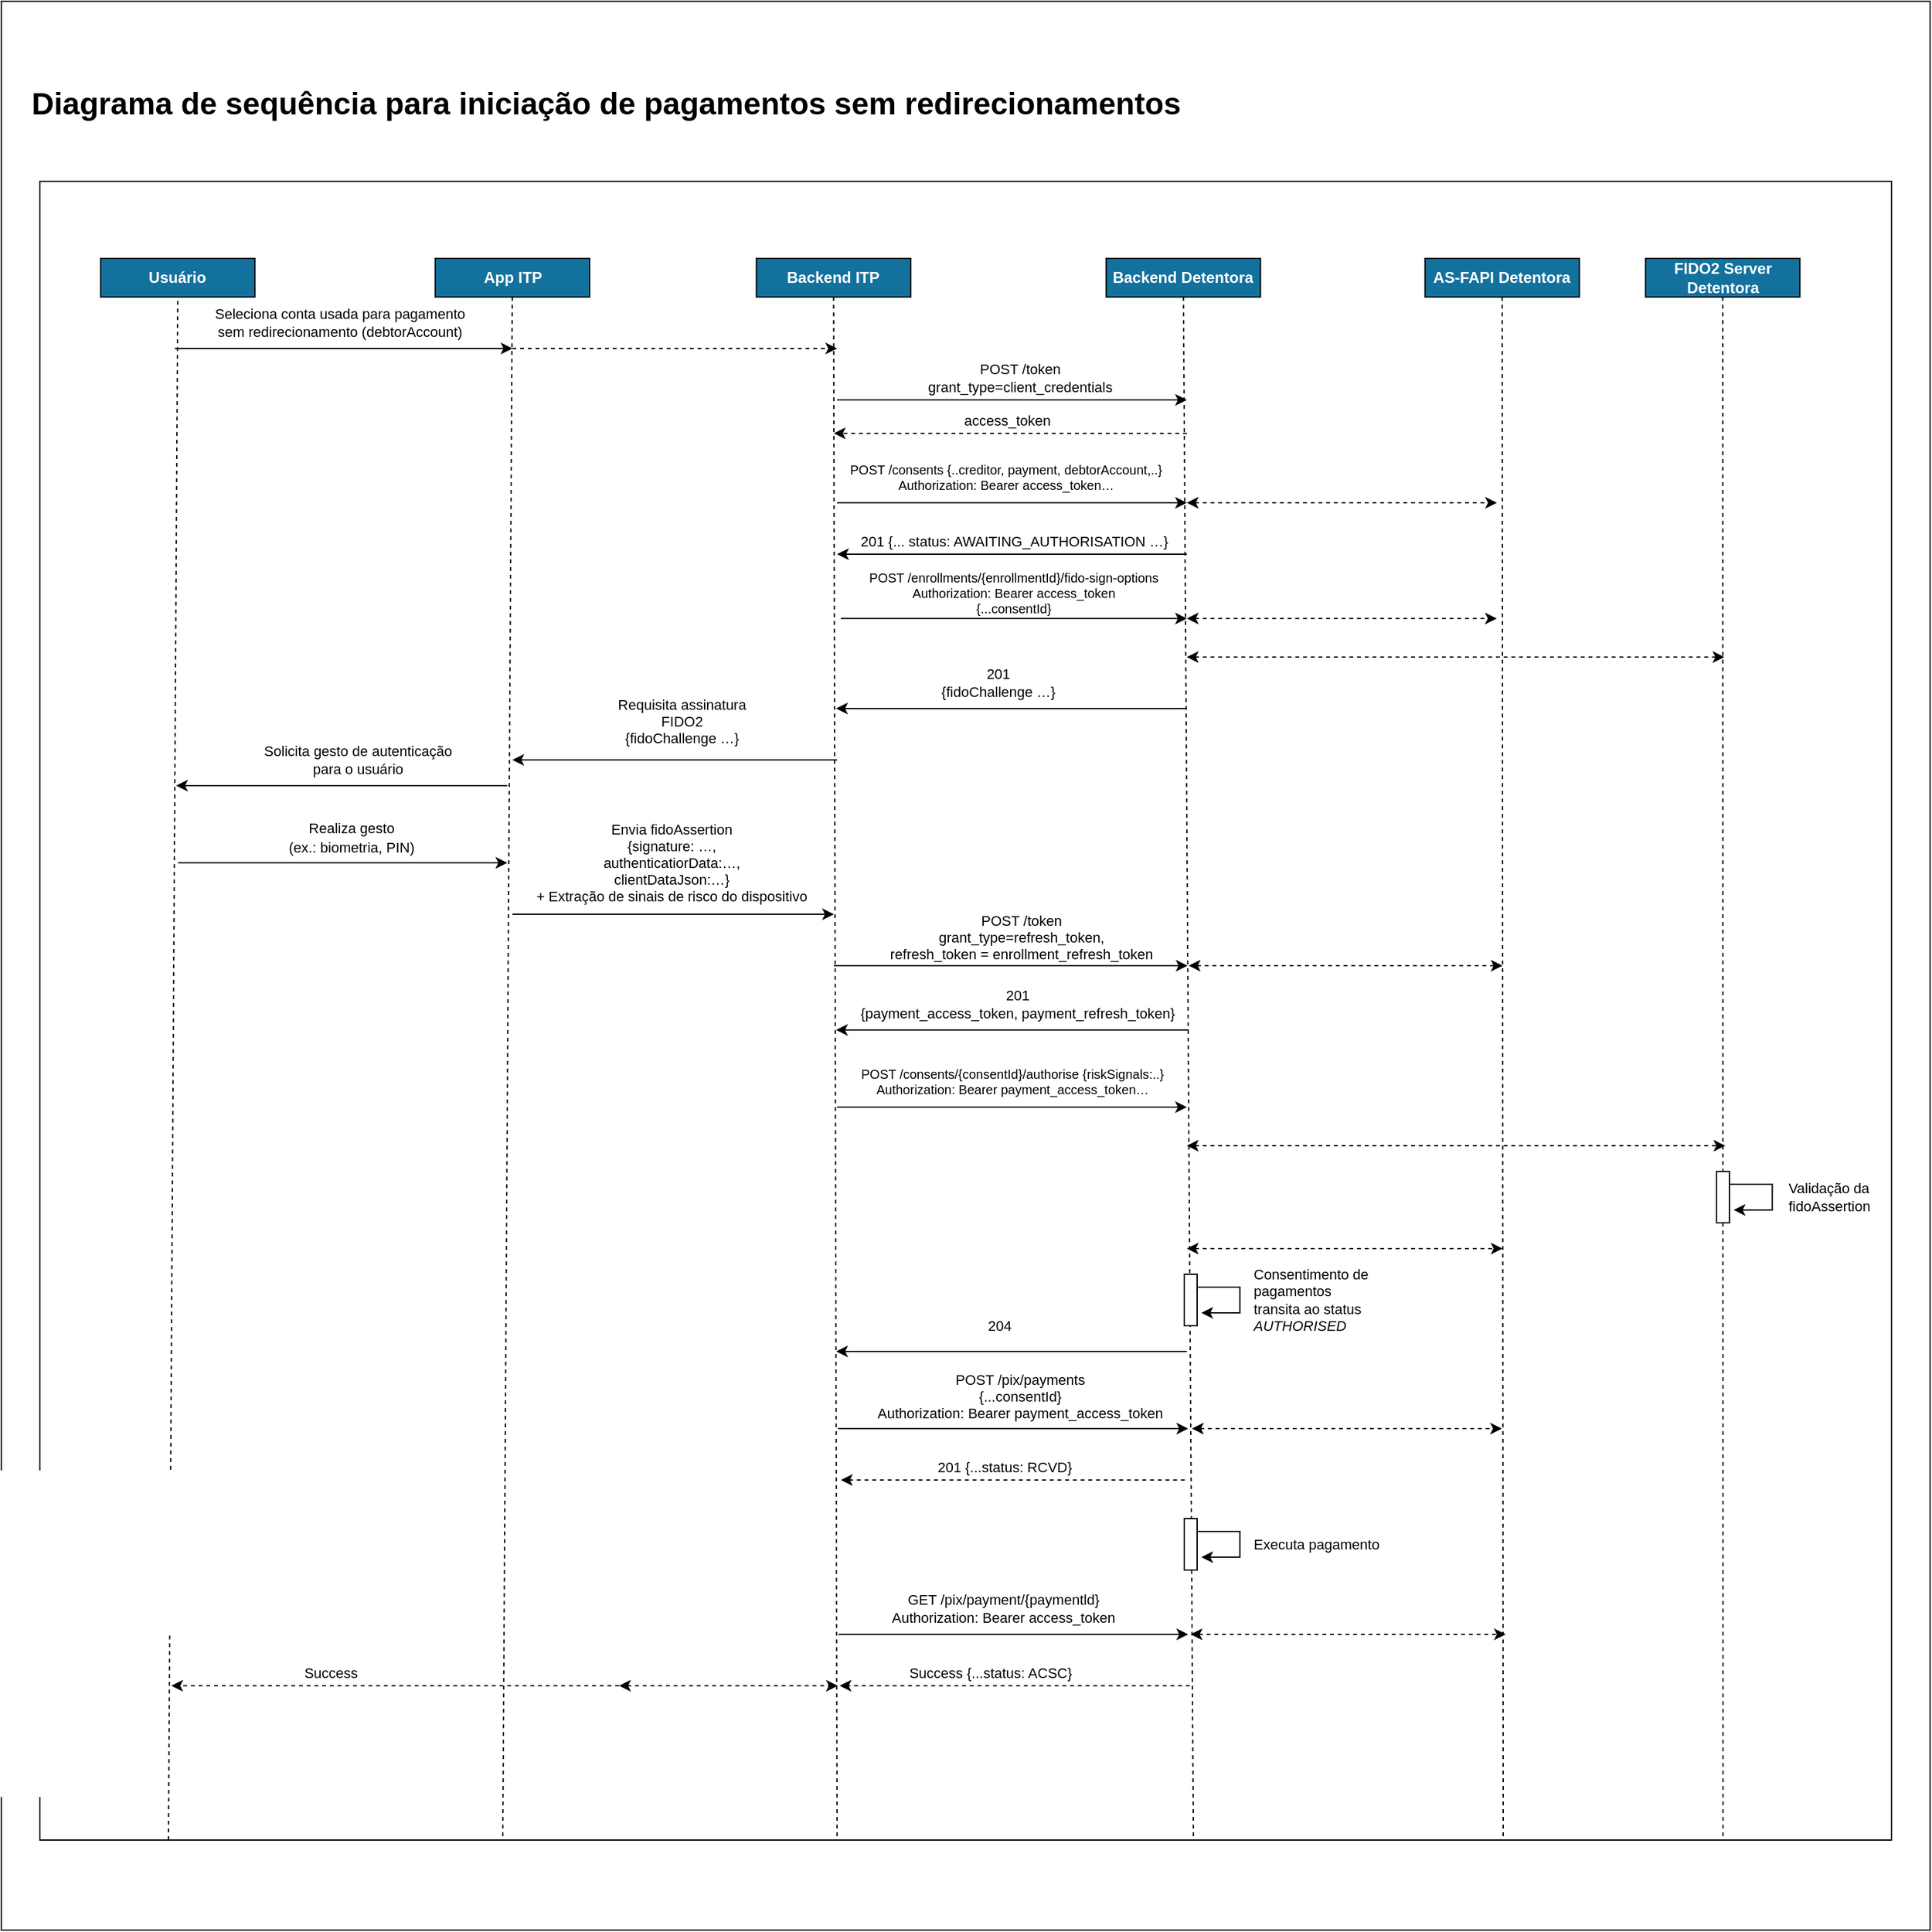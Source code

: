 <mxfile version="21.7.4" type="github">
  <diagram name="Página-1" id="FDwNUt35A7R-VHc0g5fp">
    <mxGraphModel dx="2744" dy="-4063" grid="1" gridSize="10" guides="1" tooltips="1" connect="1" arrows="1" fold="1" page="1" pageScale="1" pageWidth="827" pageHeight="1169" math="0" shadow="0">
      <root>
        <mxCell id="0" />
        <mxCell id="1" parent="0" />
        <mxCell id="oEO9bqCEPP3DXg2Fe81l-178" value="" style="whiteSpace=wrap;html=1;aspect=fixed;" vertex="1" parent="1">
          <mxGeometry x="-792" y="5360" width="1500" height="1500" as="geometry" />
        </mxCell>
        <mxCell id="oEO9bqCEPP3DXg2Fe81l-1" value="" style="group" connectable="0" vertex="1" parent="1">
          <mxGeometry x="-762" y="5420" width="1440" height="1370" as="geometry" />
        </mxCell>
        <mxCell id="oEO9bqCEPP3DXg2Fe81l-2" value="Diagrama de sequência para iniciação de pagamentos sem redirecionamentos" style="text;strokeColor=none;fillColor=none;html=1;fontSize=24;fontStyle=1;verticalAlign=middle;align=center;rounded=0;" vertex="1" parent="oEO9bqCEPP3DXg2Fe81l-1">
          <mxGeometry width="880" height="40" as="geometry" />
        </mxCell>
        <mxCell id="oEO9bqCEPP3DXg2Fe81l-3" value="" style="rounded=0;whiteSpace=wrap;html=1;fillColor=#FFFFFF;movable=1;resizable=1;rotatable=1;deletable=1;editable=1;locked=0;connectable=1;" vertex="1" parent="oEO9bqCEPP3DXg2Fe81l-1">
          <mxGeometry y="80" width="1440" height="1290" as="geometry" />
        </mxCell>
        <mxCell id="oEO9bqCEPP3DXg2Fe81l-4" value="&lt;font color=&quot;#ffffff&quot;&gt;Usuário&lt;/font&gt;" style="rounded=0;whiteSpace=wrap;html=1;fillColor=#13719e;fontStyle=1" vertex="1" parent="oEO9bqCEPP3DXg2Fe81l-1">
          <mxGeometry x="47.25" y="140" width="120" height="30" as="geometry" />
        </mxCell>
        <mxCell id="oEO9bqCEPP3DXg2Fe81l-5" style="orthogonalLoop=1;jettySize=auto;html=1;endArrow=none;endFill=0;dashed=1;entryX=0.25;entryY=1;entryDx=0;entryDy=0;" edge="1" parent="oEO9bqCEPP3DXg2Fe81l-1" source="oEO9bqCEPP3DXg2Fe81l-6" target="oEO9bqCEPP3DXg2Fe81l-3">
          <mxGeometry relative="1" as="geometry">
            <mxPoint x="448" y="1370" as="targetPoint" />
          </mxGeometry>
        </mxCell>
        <mxCell id="oEO9bqCEPP3DXg2Fe81l-6" value="&lt;font color=&quot;#ffffff&quot;&gt;App ITP&lt;/font&gt;" style="rounded=0;whiteSpace=wrap;html=1;fillColor=#13719e;fontStyle=1" vertex="1" parent="oEO9bqCEPP3DXg2Fe81l-1">
          <mxGeometry x="307.5" y="140" width="120" height="30" as="geometry" />
        </mxCell>
        <mxCell id="oEO9bqCEPP3DXg2Fe81l-7" style="orthogonalLoop=1;jettySize=auto;html=1;dashed=1;endArrow=none;endFill=0;movable=1;resizable=1;rotatable=1;deletable=1;editable=1;locked=0;connectable=1;" edge="1" parent="oEO9bqCEPP3DXg2Fe81l-1" source="oEO9bqCEPP3DXg2Fe81l-8">
          <mxGeometry relative="1" as="geometry">
            <mxPoint x="620" y="1370" as="targetPoint" />
          </mxGeometry>
        </mxCell>
        <mxCell id="oEO9bqCEPP3DXg2Fe81l-8" value="&lt;div&gt;&lt;font color=&quot;#ffffff&quot;&gt;Backend ITP&lt;/font&gt;&lt;/div&gt;" style="rounded=0;whiteSpace=wrap;html=1;fillColor=#13719e;fontStyle=1" vertex="1" parent="oEO9bqCEPP3DXg2Fe81l-1">
          <mxGeometry x="557.25" y="140" width="120" height="30" as="geometry" />
        </mxCell>
        <mxCell id="oEO9bqCEPP3DXg2Fe81l-9" style="orthogonalLoop=1;jettySize=auto;html=1;rounded=0;dashed=1;endArrow=none;endFill=0;entryX=0.623;entryY=1;entryDx=0;entryDy=0;entryPerimeter=0;movable=1;resizable=1;rotatable=1;deletable=1;editable=1;locked=0;connectable=1;" edge="1" parent="oEO9bqCEPP3DXg2Fe81l-1" source="oEO9bqCEPP3DXg2Fe81l-10" target="oEO9bqCEPP3DXg2Fe81l-3">
          <mxGeometry relative="1" as="geometry">
            <mxPoint x="962" y="380" as="targetPoint" />
          </mxGeometry>
        </mxCell>
        <mxCell id="oEO9bqCEPP3DXg2Fe81l-10" value="&lt;font color=&quot;#ffffff&quot;&gt;Backend Detentora&lt;/font&gt;" style="rounded=0;whiteSpace=wrap;html=1;fillColor=#13719e;fontStyle=1" vertex="1" parent="oEO9bqCEPP3DXg2Fe81l-1">
          <mxGeometry x="829.25" y="140" width="120" height="30" as="geometry" />
        </mxCell>
        <mxCell id="oEO9bqCEPP3DXg2Fe81l-11" style="orthogonalLoop=1;jettySize=auto;html=1;rounded=0;dashed=1;endArrow=none;endFill=0;movable=1;resizable=1;rotatable=1;deletable=1;editable=1;locked=0;connectable=1;" edge="1" parent="oEO9bqCEPP3DXg2Fe81l-1" source="oEO9bqCEPP3DXg2Fe81l-12">
          <mxGeometry relative="1" as="geometry">
            <mxPoint x="1138" y="1370" as="targetPoint" />
          </mxGeometry>
        </mxCell>
        <mxCell id="oEO9bqCEPP3DXg2Fe81l-12" value="&lt;font color=&quot;#ffffff&quot;&gt;AS-FAPI Detentora&lt;/font&gt;" style="rounded=0;whiteSpace=wrap;html=1;fillColor=#13719e;fontStyle=1" vertex="1" parent="oEO9bqCEPP3DXg2Fe81l-1">
          <mxGeometry x="1077.25" y="140" width="120" height="30" as="geometry" />
        </mxCell>
        <mxCell id="oEO9bqCEPP3DXg2Fe81l-13" style="orthogonalLoop=1;jettySize=auto;html=1;rounded=0;dashed=1;endArrow=none;endFill=0;movable=1;resizable=1;rotatable=1;deletable=1;editable=1;locked=0;connectable=1;" edge="1" parent="oEO9bqCEPP3DXg2Fe81l-1" source="oEO9bqCEPP3DXg2Fe81l-14">
          <mxGeometry relative="1" as="geometry">
            <mxPoint x="1309" y="1370" as="targetPoint" />
          </mxGeometry>
        </mxCell>
        <mxCell id="oEO9bqCEPP3DXg2Fe81l-14" value="&lt;div&gt;&lt;font color=&quot;#ffffff&quot;&gt;FIDO2 Server&lt;/font&gt;&lt;/div&gt;&lt;div&gt;&lt;font color=&quot;#ffffff&quot;&gt;Detentora&lt;/font&gt;&lt;/div&gt;" style="rounded=0;whiteSpace=wrap;html=1;fillColor=#13719e;fontStyle=1" vertex="1" parent="oEO9bqCEPP3DXg2Fe81l-1">
          <mxGeometry x="1248.75" y="140" width="120" height="30" as="geometry" />
        </mxCell>
        <mxCell id="oEO9bqCEPP3DXg2Fe81l-15" style="rounded=0;orthogonalLoop=1;jettySize=auto;html=1;dashed=1;startArrow=none;startFill=0;endArrow=none;endFill=0;entryX=0.5;entryY=1;entryDx=0;entryDy=0;" edge="1" parent="oEO9bqCEPP3DXg2Fe81l-1" target="oEO9bqCEPP3DXg2Fe81l-4">
          <mxGeometry relative="1" as="geometry">
            <mxPoint x="100" y="1370" as="sourcePoint" />
            <mxPoint x="129.33" y="1820" as="targetPoint" />
          </mxGeometry>
        </mxCell>
        <mxCell id="oEO9bqCEPP3DXg2Fe81l-16" value="" style="endArrow=classic;html=1;" edge="1" parent="oEO9bqCEPP3DXg2Fe81l-1">
          <mxGeometry width="50" height="50" relative="1" as="geometry">
            <mxPoint x="105" y="210" as="sourcePoint" />
            <mxPoint x="367.5" y="210" as="targetPoint" />
          </mxGeometry>
        </mxCell>
        <mxCell id="oEO9bqCEPP3DXg2Fe81l-17" value="&lt;font style=&quot;font-size: 11px;&quot;&gt;Seleciona conta usada para pagamento &lt;br&gt;sem redirecionamento (debtorAccount)&lt;/font&gt;" style="edgeLabel;html=1;align=center;verticalAlign=middle;resizable=0;points=[];fontSize=9;" vertex="1" connectable="0" parent="oEO9bqCEPP3DXg2Fe81l-16">
          <mxGeometry x="-0.554" y="1" relative="1" as="geometry">
            <mxPoint x="69" y="-19" as="offset" />
          </mxGeometry>
        </mxCell>
        <mxCell id="oEO9bqCEPP3DXg2Fe81l-18" value="" style="endArrow=classic;html=1;dashed=1;" edge="1" parent="oEO9bqCEPP3DXg2Fe81l-1">
          <mxGeometry width="50" height="50" relative="1" as="geometry">
            <mxPoint x="367.5" y="210" as="sourcePoint" />
            <mxPoint x="620" y="210" as="targetPoint" />
          </mxGeometry>
        </mxCell>
        <mxCell id="oEO9bqCEPP3DXg2Fe81l-19" value="" style="endArrow=classic;html=1;" edge="1" parent="oEO9bqCEPP3DXg2Fe81l-1">
          <mxGeometry width="50" height="50" relative="1" as="geometry">
            <mxPoint x="620" y="250" as="sourcePoint" />
            <mxPoint x="892" y="250" as="targetPoint" />
          </mxGeometry>
        </mxCell>
        <mxCell id="oEO9bqCEPP3DXg2Fe81l-20" value="&lt;font style=&quot;font-size: 11px;&quot;&gt;POST /token &lt;br&gt;grant_type=client_credentials&lt;/font&gt;" style="edgeLabel;html=1;align=center;verticalAlign=middle;resizable=0;points=[];fontSize=9;" vertex="1" connectable="0" parent="oEO9bqCEPP3DXg2Fe81l-19">
          <mxGeometry x="-0.257" y="-1" relative="1" as="geometry">
            <mxPoint x="41" y="-18" as="offset" />
          </mxGeometry>
        </mxCell>
        <mxCell id="oEO9bqCEPP3DXg2Fe81l-21" value="" style="endArrow=classic;html=1;dashed=1;rounded=0;" edge="1" parent="oEO9bqCEPP3DXg2Fe81l-1">
          <mxGeometry width="50" height="50" relative="1" as="geometry">
            <mxPoint x="892" y="276" as="sourcePoint" />
            <mxPoint x="617.5" y="276" as="targetPoint" />
          </mxGeometry>
        </mxCell>
        <mxCell id="oEO9bqCEPP3DXg2Fe81l-22" value="&lt;font style=&quot;font-size: 11px;&quot;&gt;access_token&lt;/font&gt;" style="edgeLabel;html=1;align=center;verticalAlign=middle;resizable=0;points=[];" vertex="1" connectable="0" parent="oEO9bqCEPP3DXg2Fe81l-21">
          <mxGeometry x="0.223" relative="1" as="geometry">
            <mxPoint x="28" y="-10" as="offset" />
          </mxGeometry>
        </mxCell>
        <mxCell id="oEO9bqCEPP3DXg2Fe81l-23" value="" style="endArrow=classic;html=1;" edge="1" parent="oEO9bqCEPP3DXg2Fe81l-1">
          <mxGeometry width="50" height="50" relative="1" as="geometry">
            <mxPoint x="620" y="330" as="sourcePoint" />
            <mxPoint x="892" y="330" as="targetPoint" />
          </mxGeometry>
        </mxCell>
        <mxCell id="oEO9bqCEPP3DXg2Fe81l-24" value="&lt;font style=&quot;font-size: 10px;&quot;&gt;POST /consents {..creditor, payment, debtorAccount,..}&lt;br style=&quot;&quot;&gt;Authorization: Bearer access_token…&lt;/font&gt;" style="edgeLabel;html=1;align=center;verticalAlign=middle;resizable=0;points=[];fontSize=9;" vertex="1" connectable="0" parent="oEO9bqCEPP3DXg2Fe81l-23">
          <mxGeometry x="0.134" relative="1" as="geometry">
            <mxPoint x="-23" y="-20" as="offset" />
          </mxGeometry>
        </mxCell>
        <mxCell id="oEO9bqCEPP3DXg2Fe81l-25" value="" style="endArrow=classic;startArrow=classic;html=1;dashed=1;" edge="1" parent="oEO9bqCEPP3DXg2Fe81l-1">
          <mxGeometry width="50" height="50" relative="1" as="geometry">
            <mxPoint x="892" y="330" as="sourcePoint" />
            <mxPoint x="1133.13" y="330" as="targetPoint" />
          </mxGeometry>
        </mxCell>
        <mxCell id="oEO9bqCEPP3DXg2Fe81l-26" value="" style="endArrow=classic;html=1;" edge="1" parent="oEO9bqCEPP3DXg2Fe81l-1">
          <mxGeometry width="50" height="50" relative="1" as="geometry">
            <mxPoint x="892" y="370" as="sourcePoint" />
            <mxPoint x="620" y="370" as="targetPoint" />
          </mxGeometry>
        </mxCell>
        <mxCell id="oEO9bqCEPP3DXg2Fe81l-27" value="&lt;font style=&quot;font-size: 11px;&quot;&gt;201&amp;nbsp;{... status: AWAITING_AUTHORISATION …}&amp;nbsp;&lt;/font&gt;" style="edgeLabel;html=1;align=center;verticalAlign=middle;resizable=0;points=[];fontSize=9;" vertex="1" connectable="0" parent="oEO9bqCEPP3DXg2Fe81l-26">
          <mxGeometry x="-0.227" y="-2" relative="1" as="geometry">
            <mxPoint x="-28" y="-8" as="offset" />
          </mxGeometry>
        </mxCell>
        <mxCell id="oEO9bqCEPP3DXg2Fe81l-28" value="" style="endArrow=classic;startArrow=classic;html=1;dashed=1;" edge="1" parent="oEO9bqCEPP3DXg2Fe81l-1">
          <mxGeometry width="50" height="50" relative="1" as="geometry">
            <mxPoint x="892" y="420" as="sourcePoint" />
            <mxPoint x="1133" y="420" as="targetPoint" />
          </mxGeometry>
        </mxCell>
        <mxCell id="oEO9bqCEPP3DXg2Fe81l-29" value="" style="endArrow=classic;startArrow=classic;html=1;dashed=1;" edge="1" parent="oEO9bqCEPP3DXg2Fe81l-1">
          <mxGeometry width="50" height="50" relative="1" as="geometry">
            <mxPoint x="892" y="450" as="sourcePoint" />
            <mxPoint x="1310" y="450" as="targetPoint" />
          </mxGeometry>
        </mxCell>
        <mxCell id="oEO9bqCEPP3DXg2Fe81l-30" value="" style="endArrow=classic;html=1;" edge="1" parent="oEO9bqCEPP3DXg2Fe81l-1">
          <mxGeometry width="50" height="50" relative="1" as="geometry">
            <mxPoint x="892" y="490" as="sourcePoint" />
            <mxPoint x="619.25" y="490" as="targetPoint" />
          </mxGeometry>
        </mxCell>
        <mxCell id="oEO9bqCEPP3DXg2Fe81l-31" value="&lt;font style=&quot;font-size: 11px;&quot;&gt;201&lt;br&gt;{fidoChallenge …}&lt;/font&gt;" style="edgeLabel;html=1;align=center;verticalAlign=middle;resizable=0;points=[];fontSize=9;" vertex="1" connectable="0" parent="oEO9bqCEPP3DXg2Fe81l-30">
          <mxGeometry x="-0.227" y="-2" relative="1" as="geometry">
            <mxPoint x="-42" y="-18" as="offset" />
          </mxGeometry>
        </mxCell>
        <mxCell id="oEO9bqCEPP3DXg2Fe81l-32" value="" style="endArrow=classic;html=1;" edge="1" parent="oEO9bqCEPP3DXg2Fe81l-1">
          <mxGeometry width="50" height="50" relative="1" as="geometry">
            <mxPoint x="620" y="530" as="sourcePoint" />
            <mxPoint x="367.5" y="530" as="targetPoint" />
          </mxGeometry>
        </mxCell>
        <mxCell id="oEO9bqCEPP3DXg2Fe81l-33" value="&lt;font style=&quot;font-size: 11px;&quot;&gt;Requisita assinatura&lt;br style=&quot;&quot;&gt;FIDO2&lt;br style=&quot;&quot;&gt;{fidoChallenge …}&lt;/font&gt;" style="edgeLabel;html=1;align=center;verticalAlign=middle;resizable=0;points=[];fontSize=9;" vertex="1" connectable="0" parent="oEO9bqCEPP3DXg2Fe81l-32">
          <mxGeometry x="-0.139" y="2" relative="1" as="geometry">
            <mxPoint x="-13" y="-32" as="offset" />
          </mxGeometry>
        </mxCell>
        <mxCell id="oEO9bqCEPP3DXg2Fe81l-34" value="" style="endArrow=classic;html=1;" edge="1" parent="oEO9bqCEPP3DXg2Fe81l-1">
          <mxGeometry width="50" height="50" relative="1" as="geometry">
            <mxPoint x="363.5" y="550" as="sourcePoint" />
            <mxPoint x="106" y="550" as="targetPoint" />
          </mxGeometry>
        </mxCell>
        <mxCell id="oEO9bqCEPP3DXg2Fe81l-35" value="&lt;font style=&quot;font-size: 11px;&quot;&gt;Solicita gesto de autenticação &lt;br&gt;para o usuário&lt;/font&gt;" style="edgeLabel;html=1;align=center;verticalAlign=middle;resizable=0;points=[];fontSize=9;" vertex="1" connectable="0" parent="oEO9bqCEPP3DXg2Fe81l-34">
          <mxGeometry x="-0.139" y="2" relative="1" as="geometry">
            <mxPoint x="-6" y="-22" as="offset" />
          </mxGeometry>
        </mxCell>
        <mxCell id="oEO9bqCEPP3DXg2Fe81l-36" value="" style="endArrow=classic;html=1;" edge="1" parent="oEO9bqCEPP3DXg2Fe81l-1">
          <mxGeometry width="50" height="50" relative="1" as="geometry">
            <mxPoint x="107.5" y="610" as="sourcePoint" />
            <mxPoint x="363.5" y="610" as="targetPoint" />
          </mxGeometry>
        </mxCell>
        <mxCell id="oEO9bqCEPP3DXg2Fe81l-37" value="&lt;font style=&quot;font-size: 11px;&quot;&gt;Realiza gesto &lt;br&gt;(ex.: biometria, PIN)&lt;/font&gt;" style="edgeLabel;html=1;align=center;verticalAlign=middle;resizable=0;points=[];fontSize=12;fontFamily=Helvetica;fontColor=default;" connectable="0" vertex="1" parent="oEO9bqCEPP3DXg2Fe81l-36">
          <mxGeometry x="-0.026" y="-1" relative="1" as="geometry">
            <mxPoint x="10" y="-21" as="offset" />
          </mxGeometry>
        </mxCell>
        <mxCell id="oEO9bqCEPP3DXg2Fe81l-38" value="" style="endArrow=classic;html=1;" edge="1" parent="oEO9bqCEPP3DXg2Fe81l-1">
          <mxGeometry width="50" height="50" relative="1" as="geometry">
            <mxPoint x="367.5" y="650" as="sourcePoint" />
            <mxPoint x="617.5" y="650" as="targetPoint" />
          </mxGeometry>
        </mxCell>
        <mxCell id="oEO9bqCEPP3DXg2Fe81l-39" value="&lt;font style=&quot;font-size: 11px;&quot;&gt;Envia fidoAssertion&lt;br&gt;{signature: …,&lt;br&gt;authenticatiorData:…,&lt;br&gt;clientDataJson:…}&lt;br&gt;+ Extração de sinais de risco do dispositivo&lt;/font&gt;" style="edgeLabel;html=1;align=center;verticalAlign=middle;resizable=0;points=[];" vertex="1" connectable="0" parent="oEO9bqCEPP3DXg2Fe81l-38">
          <mxGeometry x="-0.206" y="1" relative="1" as="geometry">
            <mxPoint x="24" y="-39" as="offset" />
          </mxGeometry>
        </mxCell>
        <mxCell id="oEO9bqCEPP3DXg2Fe81l-40" value="" style="endArrow=classic;html=1;" edge="1" parent="oEO9bqCEPP3DXg2Fe81l-1">
          <mxGeometry width="50" height="50" relative="1" as="geometry">
            <mxPoint x="617.5" y="690" as="sourcePoint" />
            <mxPoint x="892.5" y="690" as="targetPoint" />
          </mxGeometry>
        </mxCell>
        <mxCell id="oEO9bqCEPP3DXg2Fe81l-41" value="&lt;font style=&quot;font-size: 11px;&quot;&gt;POST /token &lt;br&gt;grant_type=refresh_token,&lt;br&gt;refresh_token = enrollment_refresh_token&lt;br&gt;&lt;/font&gt;" style="edgeLabel;html=1;align=center;verticalAlign=middle;resizable=0;points=[];fontSize=9;" vertex="1" connectable="0" parent="oEO9bqCEPP3DXg2Fe81l-40">
          <mxGeometry x="-0.076" y="1" relative="1" as="geometry">
            <mxPoint x="18" y="-21" as="offset" />
          </mxGeometry>
        </mxCell>
        <mxCell id="oEO9bqCEPP3DXg2Fe81l-42" value="" style="endArrow=classic;startArrow=classic;html=1;dashed=1;" edge="1" parent="oEO9bqCEPP3DXg2Fe81l-1">
          <mxGeometry width="50" height="50" relative="1" as="geometry">
            <mxPoint x="893.5" y="690" as="sourcePoint" />
            <mxPoint x="1137.5" y="690" as="targetPoint" />
          </mxGeometry>
        </mxCell>
        <mxCell id="oEO9bqCEPP3DXg2Fe81l-43" value="" style="endArrow=classic;html=1;" edge="1" parent="oEO9bqCEPP3DXg2Fe81l-1">
          <mxGeometry width="50" height="50" relative="1" as="geometry">
            <mxPoint x="893.5" y="740" as="sourcePoint" />
            <mxPoint x="619.25" y="740" as="targetPoint" />
          </mxGeometry>
        </mxCell>
        <mxCell id="oEO9bqCEPP3DXg2Fe81l-44" value="&lt;div style=&quot;font-size: 11px;&quot;&gt;201&lt;/div&gt;&lt;div style=&quot;font-size: 11px;&quot;&gt;{payment_access_token, payment_refresh_token}&lt;/div&gt;" style="edgeLabel;html=1;align=center;verticalAlign=middle;resizable=0;points=[];fontSize=11;fontFamily=Helvetica;fontColor=default;" connectable="0" vertex="1" parent="oEO9bqCEPP3DXg2Fe81l-43">
          <mxGeometry x="-0.132" y="-2" relative="1" as="geometry">
            <mxPoint x="-15" y="-18" as="offset" />
          </mxGeometry>
        </mxCell>
        <mxCell id="oEO9bqCEPP3DXg2Fe81l-45" value="" style="endArrow=classic;startArrow=classic;html=1;dashed=1;" edge="1" parent="oEO9bqCEPP3DXg2Fe81l-1">
          <mxGeometry width="50" height="50" relative="1" as="geometry">
            <mxPoint x="892" y="830" as="sourcePoint" />
            <mxPoint x="1310.68" y="830" as="targetPoint" />
          </mxGeometry>
        </mxCell>
        <mxCell id="oEO9bqCEPP3DXg2Fe81l-46" value="" style="endArrow=classic;html=1;" edge="1" parent="oEO9bqCEPP3DXg2Fe81l-1">
          <mxGeometry width="50" height="50" relative="1" as="geometry">
            <mxPoint x="620" y="800" as="sourcePoint" />
            <mxPoint x="892" y="800" as="targetPoint" />
          </mxGeometry>
        </mxCell>
        <mxCell id="oEO9bqCEPP3DXg2Fe81l-47" value="&lt;div style=&quot;font-size: 10px;&quot;&gt;&lt;font style=&quot;font-size: 10px;&quot;&gt;POST /consents/{consentId}/authorise {riskSignals:..}&lt;/font&gt;&lt;/div&gt;&lt;div style=&quot;font-size: 10px;&quot;&gt;&lt;font style=&quot;font-size: 10px;&quot;&gt;Authorization: Bearer payment_access_token…&lt;/font&gt;&lt;/div&gt;" style="edgeLabel;html=1;align=center;verticalAlign=middle;resizable=0;points=[];fontSize=9;" vertex="1" connectable="0" parent="oEO9bqCEPP3DXg2Fe81l-46">
          <mxGeometry x="0.496" y="1" relative="1" as="geometry">
            <mxPoint x="-68" y="-19" as="offset" />
          </mxGeometry>
        </mxCell>
        <mxCell id="oEO9bqCEPP3DXg2Fe81l-48" value="" style="endArrow=classic;startArrow=classic;html=1;dashed=1;" edge="1" parent="oEO9bqCEPP3DXg2Fe81l-1">
          <mxGeometry width="50" height="50" relative="1" as="geometry">
            <mxPoint x="892" y="910" as="sourcePoint" />
            <mxPoint x="1137.5" y="910" as="targetPoint" />
          </mxGeometry>
        </mxCell>
        <mxCell id="oEO9bqCEPP3DXg2Fe81l-49" value="" style="group" vertex="1" connectable="0" parent="oEO9bqCEPP3DXg2Fe81l-1">
          <mxGeometry x="890" y="930" width="43.25" height="40" as="geometry" />
        </mxCell>
        <mxCell id="oEO9bqCEPP3DXg2Fe81l-50" style="edgeStyle=orthogonalEdgeStyle;rounded=0;orthogonalLoop=1;jettySize=auto;html=1;" edge="1" parent="oEO9bqCEPP3DXg2Fe81l-49" source="oEO9bqCEPP3DXg2Fe81l-52">
          <mxGeometry relative="1" as="geometry">
            <mxPoint x="13.25" y="30" as="targetPoint" />
            <Array as="points">
              <mxPoint x="43.25" y="10" />
              <mxPoint x="43.25" y="30" />
              <mxPoint x="13.25" y="30" />
            </Array>
          </mxGeometry>
        </mxCell>
        <mxCell id="oEO9bqCEPP3DXg2Fe81l-51" value="&lt;font style=&quot;font-size: 11px;&quot;&gt;Consentimento de &lt;br&gt;pagamentos&lt;br&gt;transita ao status&lt;br&gt;&lt;i&gt;AUTHORISED&lt;/i&gt;&lt;/font&gt;" style="edgeLabel;html=1;align=left;verticalAlign=middle;resizable=0;points=[];rounded=0;fontSize=9;" vertex="1" connectable="0" parent="oEO9bqCEPP3DXg2Fe81l-50">
          <mxGeometry x="-0.431" relative="1" as="geometry">
            <mxPoint x="18" y="10" as="offset" />
          </mxGeometry>
        </mxCell>
        <mxCell id="oEO9bqCEPP3DXg2Fe81l-52" value="" style="verticalLabelPosition=bottom;verticalAlign=top;html=1;shape=mxgraph.basic.rect;fillColor2=none;strokeWidth=1;size=5;indent=5;rounded=0;" vertex="1" parent="oEO9bqCEPP3DXg2Fe81l-49">
          <mxGeometry width="10" height="40" as="geometry" />
        </mxCell>
        <mxCell id="oEO9bqCEPP3DXg2Fe81l-53" value="" style="endArrow=classic;html=1;" edge="1" parent="oEO9bqCEPP3DXg2Fe81l-1">
          <mxGeometry width="50" height="50" relative="1" as="geometry">
            <mxPoint x="892" y="990" as="sourcePoint" />
            <mxPoint x="619.329" y="990" as="targetPoint" />
          </mxGeometry>
        </mxCell>
        <mxCell id="oEO9bqCEPP3DXg2Fe81l-54" value="&lt;font style=&quot;font-size: 11px;&quot;&gt;204&lt;br&gt;&lt;/font&gt;" style="edgeLabel;html=1;align=center;verticalAlign=middle;resizable=0;points=[];fontSize=9;" vertex="1" connectable="0" parent="oEO9bqCEPP3DXg2Fe81l-53">
          <mxGeometry x="-0.292" y="-1" relative="1" as="geometry">
            <mxPoint x="-50" y="-19" as="offset" />
          </mxGeometry>
        </mxCell>
        <mxCell id="oEO9bqCEPP3DXg2Fe81l-55" value="" style="endArrow=classic;html=1;" edge="1" parent="oEO9bqCEPP3DXg2Fe81l-1">
          <mxGeometry width="50" height="50" relative="1" as="geometry">
            <mxPoint x="620.75" y="1050" as="sourcePoint" />
            <mxPoint x="893" y="1050" as="targetPoint" />
          </mxGeometry>
        </mxCell>
        <mxCell id="oEO9bqCEPP3DXg2Fe81l-56" value="&lt;font style=&quot;font-size: 11px;&quot;&gt;POST /pix/payments&lt;br style=&quot;&quot;&gt;{...consentId}&lt;br&gt;Authorization: Bearer payment_access_token&lt;br&gt;&lt;/font&gt;" style="edgeLabel;html=1;align=center;verticalAlign=middle;resizable=0;points=[];fontSize=9;" vertex="1" connectable="0" parent="oEO9bqCEPP3DXg2Fe81l-55">
          <mxGeometry x="0.228" y="-2" relative="1" as="geometry">
            <mxPoint x="-26" y="-27" as="offset" />
          </mxGeometry>
        </mxCell>
        <mxCell id="oEO9bqCEPP3DXg2Fe81l-57" value="" style="endArrow=classic;startArrow=classic;html=1;dashed=1;" edge="1" parent="oEO9bqCEPP3DXg2Fe81l-1">
          <mxGeometry width="50" height="50" relative="1" as="geometry">
            <mxPoint x="896" y="1050" as="sourcePoint" />
            <mxPoint x="1137" y="1050" as="targetPoint" />
          </mxGeometry>
        </mxCell>
        <mxCell id="oEO9bqCEPP3DXg2Fe81l-58" value="" style="endArrow=none;startArrow=classic;html=1;dashed=1;endFill=0;" edge="1" parent="oEO9bqCEPP3DXg2Fe81l-1">
          <mxGeometry width="50" height="50" relative="1" as="geometry">
            <mxPoint x="623" y="1090" as="sourcePoint" />
            <mxPoint x="892" y="1090" as="targetPoint" />
          </mxGeometry>
        </mxCell>
        <mxCell id="oEO9bqCEPP3DXg2Fe81l-59" value="201 {...status: RCVD}&lt;br/&gt;" style="edgeLabel;html=1;align=center;verticalAlign=middle;resizable=0;points=[];" vertex="1" connectable="0" parent="oEO9bqCEPP3DXg2Fe81l-58">
          <mxGeometry x="0.223" relative="1" as="geometry">
            <mxPoint x="-38" y="-10" as="offset" />
          </mxGeometry>
        </mxCell>
        <mxCell id="oEO9bqCEPP3DXg2Fe81l-60" value="" style="group" vertex="1" connectable="0" parent="oEO9bqCEPP3DXg2Fe81l-1">
          <mxGeometry x="890" y="1120" width="43.25" height="40" as="geometry" />
        </mxCell>
        <mxCell id="oEO9bqCEPP3DXg2Fe81l-61" style="edgeStyle=orthogonalEdgeStyle;rounded=0;orthogonalLoop=1;jettySize=auto;html=1;" edge="1" parent="oEO9bqCEPP3DXg2Fe81l-60" source="oEO9bqCEPP3DXg2Fe81l-63">
          <mxGeometry relative="1" as="geometry">
            <mxPoint x="13.25" y="30" as="targetPoint" />
            <Array as="points">
              <mxPoint x="43.25" y="10" />
              <mxPoint x="43.25" y="30" />
              <mxPoint x="13.25" y="30" />
            </Array>
          </mxGeometry>
        </mxCell>
        <mxCell id="oEO9bqCEPP3DXg2Fe81l-62" value="&lt;font style=&quot;font-size: 11px;&quot;&gt;Executa pagamento&lt;/font&gt;" style="edgeLabel;html=1;align=left;verticalAlign=middle;resizable=0;points=[];rounded=0;fontSize=9;" vertex="1" connectable="0" parent="oEO9bqCEPP3DXg2Fe81l-61">
          <mxGeometry x="-0.431" relative="1" as="geometry">
            <mxPoint x="18" y="10" as="offset" />
          </mxGeometry>
        </mxCell>
        <mxCell id="oEO9bqCEPP3DXg2Fe81l-63" value="" style="verticalLabelPosition=bottom;verticalAlign=top;html=1;shape=mxgraph.basic.rect;fillColor2=none;strokeWidth=1;size=5;indent=5;rounded=0;" vertex="1" parent="oEO9bqCEPP3DXg2Fe81l-60">
          <mxGeometry width="10" height="40" as="geometry" />
        </mxCell>
        <mxCell id="oEO9bqCEPP3DXg2Fe81l-64" value="" style="endArrow=classic;html=1;" edge="1" parent="oEO9bqCEPP3DXg2Fe81l-1">
          <mxGeometry width="50" height="50" relative="1" as="geometry">
            <mxPoint x="621" y="1210" as="sourcePoint" />
            <mxPoint x="893" y="1210" as="targetPoint" />
          </mxGeometry>
        </mxCell>
        <mxCell id="oEO9bqCEPP3DXg2Fe81l-65" value="&lt;font style=&quot;font-size: 11px;&quot;&gt;GET /pix/payment/{paymentld}&lt;br&gt;Authorization: Bearer access_token&lt;br&gt;&lt;/font&gt;" style="edgeLabel;html=1;align=center;verticalAlign=middle;resizable=0;points=[];fontSize=9;" vertex="1" connectable="0" parent="oEO9bqCEPP3DXg2Fe81l-64">
          <mxGeometry x="0.228" y="-2" relative="1" as="geometry">
            <mxPoint x="-39" y="-22" as="offset" />
          </mxGeometry>
        </mxCell>
        <mxCell id="oEO9bqCEPP3DXg2Fe81l-66" value="" style="endArrow=classic;startArrow=classic;html=1;dashed=1;" edge="1" parent="oEO9bqCEPP3DXg2Fe81l-1">
          <mxGeometry width="50" height="50" relative="1" as="geometry">
            <mxPoint x="895" y="1210" as="sourcePoint" />
            <mxPoint x="1140" y="1210" as="targetPoint" />
          </mxGeometry>
        </mxCell>
        <mxCell id="oEO9bqCEPP3DXg2Fe81l-67" value="" style="endArrow=classic;html=1;dashed=1;" edge="1" parent="oEO9bqCEPP3DXg2Fe81l-1">
          <mxGeometry width="50" height="50" relative="1" as="geometry">
            <mxPoint x="894.25" y="1250" as="sourcePoint" />
            <mxPoint x="622" y="1250" as="targetPoint" />
          </mxGeometry>
        </mxCell>
        <mxCell id="oEO9bqCEPP3DXg2Fe81l-68" value="Success {...status: ACSC}&lt;br/&gt;" style="edgeLabel;html=1;align=center;verticalAlign=middle;resizable=0;points=[];" vertex="1" connectable="0" parent="oEO9bqCEPP3DXg2Fe81l-67">
          <mxGeometry x="-0.575" y="-1" relative="1" as="geometry">
            <mxPoint x="-98" y="-9" as="offset" />
          </mxGeometry>
        </mxCell>
        <mxCell id="oEO9bqCEPP3DXg2Fe81l-69" value="" style="endArrow=classic;html=1;dashed=1;" edge="1" parent="oEO9bqCEPP3DXg2Fe81l-1">
          <mxGeometry width="50" height="50" relative="1" as="geometry">
            <mxPoint x="450.5" y="1250" as="sourcePoint" />
            <mxPoint x="102.25" y="1250" as="targetPoint" />
          </mxGeometry>
        </mxCell>
        <mxCell id="oEO9bqCEPP3DXg2Fe81l-70" value="Success" style="edgeLabel;html=1;align=center;verticalAlign=middle;resizable=0;points=[];" vertex="1" connectable="0" parent="oEO9bqCEPP3DXg2Fe81l-69">
          <mxGeometry x="-0.575" y="-1" relative="1" as="geometry">
            <mxPoint x="-151" y="-9" as="offset" />
          </mxGeometry>
        </mxCell>
        <mxCell id="oEO9bqCEPP3DXg2Fe81l-71" value="" style="endArrow=classic;startArrow=classic;html=1;rounded=0;fontFamily=Helvetica;fontSize=12;fontColor=default;dashed=1;" edge="1" parent="oEO9bqCEPP3DXg2Fe81l-1">
          <mxGeometry width="50" height="50" relative="1" as="geometry">
            <mxPoint x="450.5" y="1250" as="sourcePoint" />
            <mxPoint x="620.5" y="1250" as="targetPoint" />
          </mxGeometry>
        </mxCell>
        <mxCell id="oEO9bqCEPP3DXg2Fe81l-72" value="" style="endArrow=classic;html=1;" edge="1" parent="oEO9bqCEPP3DXg2Fe81l-1">
          <mxGeometry width="50" height="50" relative="1" as="geometry">
            <mxPoint x="623" y="420" as="sourcePoint" />
            <mxPoint x="892" y="420" as="targetPoint" />
          </mxGeometry>
        </mxCell>
        <mxCell id="oEO9bqCEPP3DXg2Fe81l-73" value="&lt;font style=&quot;font-size: 10px;&quot;&gt;POST /enrollments/{enrollmentId}/fido-sign-options&lt;br&gt;Authorization: Bearer access_token&lt;br&gt;{...consentId}&lt;br&gt;&lt;/font&gt;" style="edgeLabel;html=1;align=center;verticalAlign=middle;resizable=0;points=[];fontSize=9;" vertex="1" connectable="0" parent="oEO9bqCEPP3DXg2Fe81l-72">
          <mxGeometry x="-0.076" y="1" relative="1" as="geometry">
            <mxPoint x="9" y="-19" as="offset" />
          </mxGeometry>
        </mxCell>
        <mxCell id="oEO9bqCEPP3DXg2Fe81l-74" value="" style="group" connectable="0" vertex="1" parent="oEO9bqCEPP3DXg2Fe81l-1">
          <mxGeometry x="1304" y="850" width="43.25" height="40" as="geometry" />
        </mxCell>
        <mxCell id="oEO9bqCEPP3DXg2Fe81l-75" style="edgeStyle=orthogonalEdgeStyle;rounded=0;orthogonalLoop=1;jettySize=auto;html=1;" edge="1" parent="oEO9bqCEPP3DXg2Fe81l-74" source="oEO9bqCEPP3DXg2Fe81l-77">
          <mxGeometry relative="1" as="geometry">
            <mxPoint x="13.25" y="30" as="targetPoint" />
            <Array as="points">
              <mxPoint x="43.25" y="10" />
              <mxPoint x="43.25" y="30" />
              <mxPoint x="13.25" y="30" />
            </Array>
          </mxGeometry>
        </mxCell>
        <mxCell id="oEO9bqCEPP3DXg2Fe81l-76" value="&lt;font style=&quot;font-size: 11px;&quot;&gt;Validação da &lt;br&gt;fidoAssertion&lt;/font&gt;" style="edgeLabel;html=1;align=left;verticalAlign=middle;resizable=0;points=[];rounded=0;fontSize=9;" connectable="0" vertex="1" parent="oEO9bqCEPP3DXg2Fe81l-75">
          <mxGeometry x="-0.431" relative="1" as="geometry">
            <mxPoint x="20" y="10" as="offset" />
          </mxGeometry>
        </mxCell>
        <mxCell id="oEO9bqCEPP3DXg2Fe81l-77" value="" style="verticalLabelPosition=bottom;verticalAlign=top;html=1;shape=mxgraph.basic.rect;fillColor2=none;strokeWidth=1;size=5;indent=5;rounded=0;" vertex="1" parent="oEO9bqCEPP3DXg2Fe81l-74">
          <mxGeometry width="10" height="40" as="geometry" />
        </mxCell>
      </root>
    </mxGraphModel>
  </diagram>
</mxfile>
